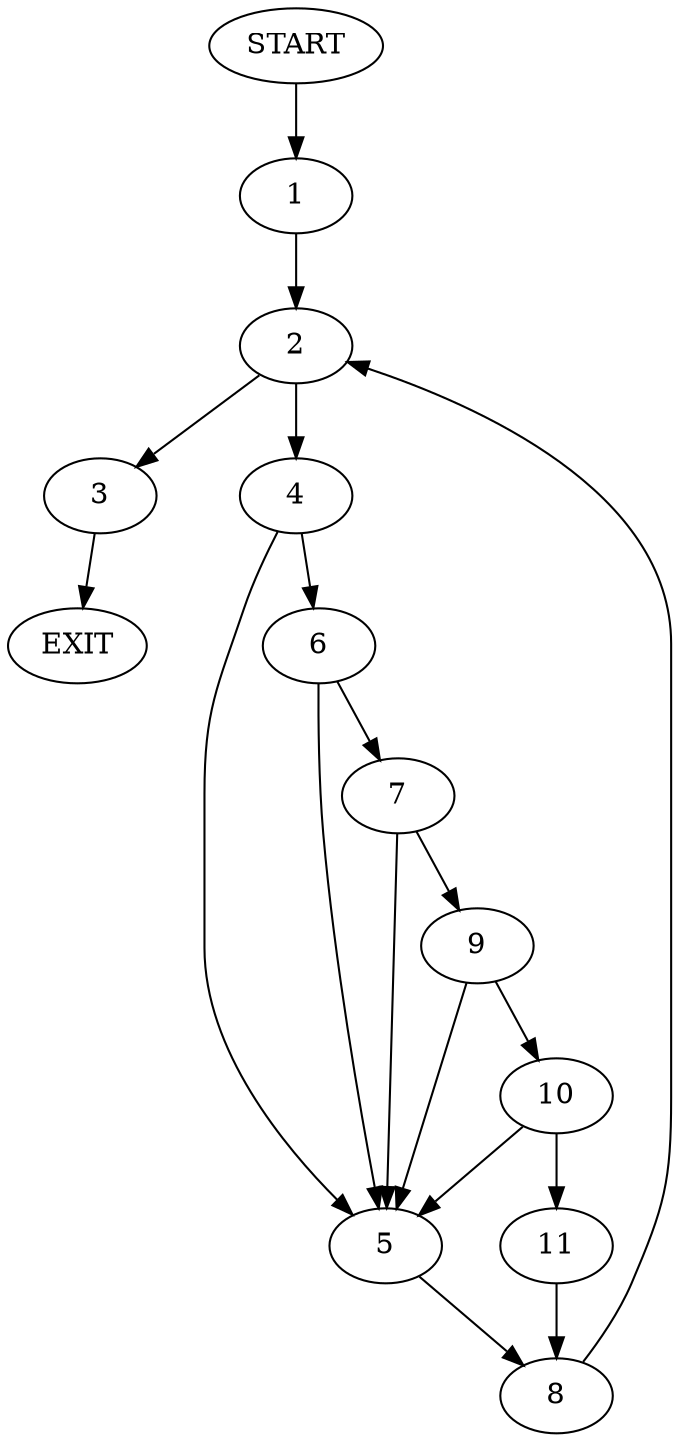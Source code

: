 digraph {
0 [label="START"]
12 [label="EXIT"]
0 -> 1
1 -> 2
2 -> 3
2 -> 4
3 -> 12
4 -> 5
4 -> 6
6 -> 5
6 -> 7
5 -> 8
7 -> 5
7 -> 9
9 -> 5
9 -> 10
10 -> 5
10 -> 11
11 -> 8
8 -> 2
}
